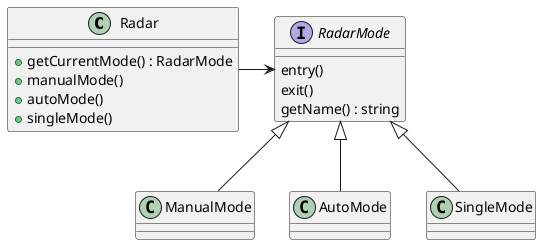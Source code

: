 @startuml modes

class Radar {
    + getCurrentMode() : RadarMode
    + manualMode()
    + autoMode()
    + singleMode()
}

interface RadarMode {
    entry()
    exit()
    getName() : string
}

Radar -> RadarMode

RadarMode <|-- ManualMode
RadarMode <|-- AutoMode
RadarMode <|-- SingleMode

@enduml